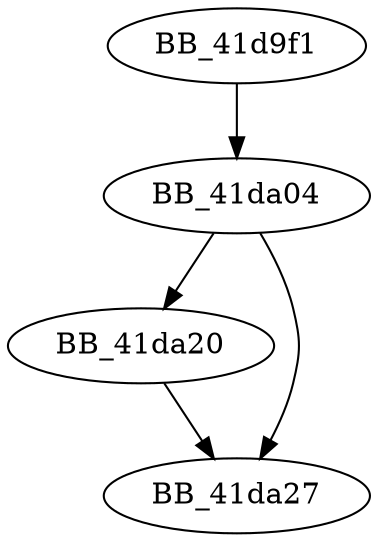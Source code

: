 DiGraph __isleadbyte_l{
BB_41d9f1->BB_41da04
BB_41da04->BB_41da20
BB_41da04->BB_41da27
BB_41da20->BB_41da27
}

